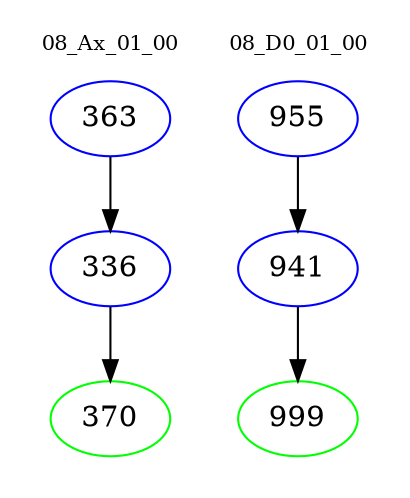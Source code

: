 digraph{
subgraph cluster_0 {
color = white
label = "08_Ax_01_00";
fontsize=10;
T0_363 [label="363", color="blue"]
T0_363 -> T0_336 [color="black"]
T0_336 [label="336", color="blue"]
T0_336 -> T0_370 [color="black"]
T0_370 [label="370", color="green"]
}
subgraph cluster_1 {
color = white
label = "08_D0_01_00";
fontsize=10;
T1_955 [label="955", color="blue"]
T1_955 -> T1_941 [color="black"]
T1_941 [label="941", color="blue"]
T1_941 -> T1_999 [color="black"]
T1_999 [label="999", color="green"]
}
}

